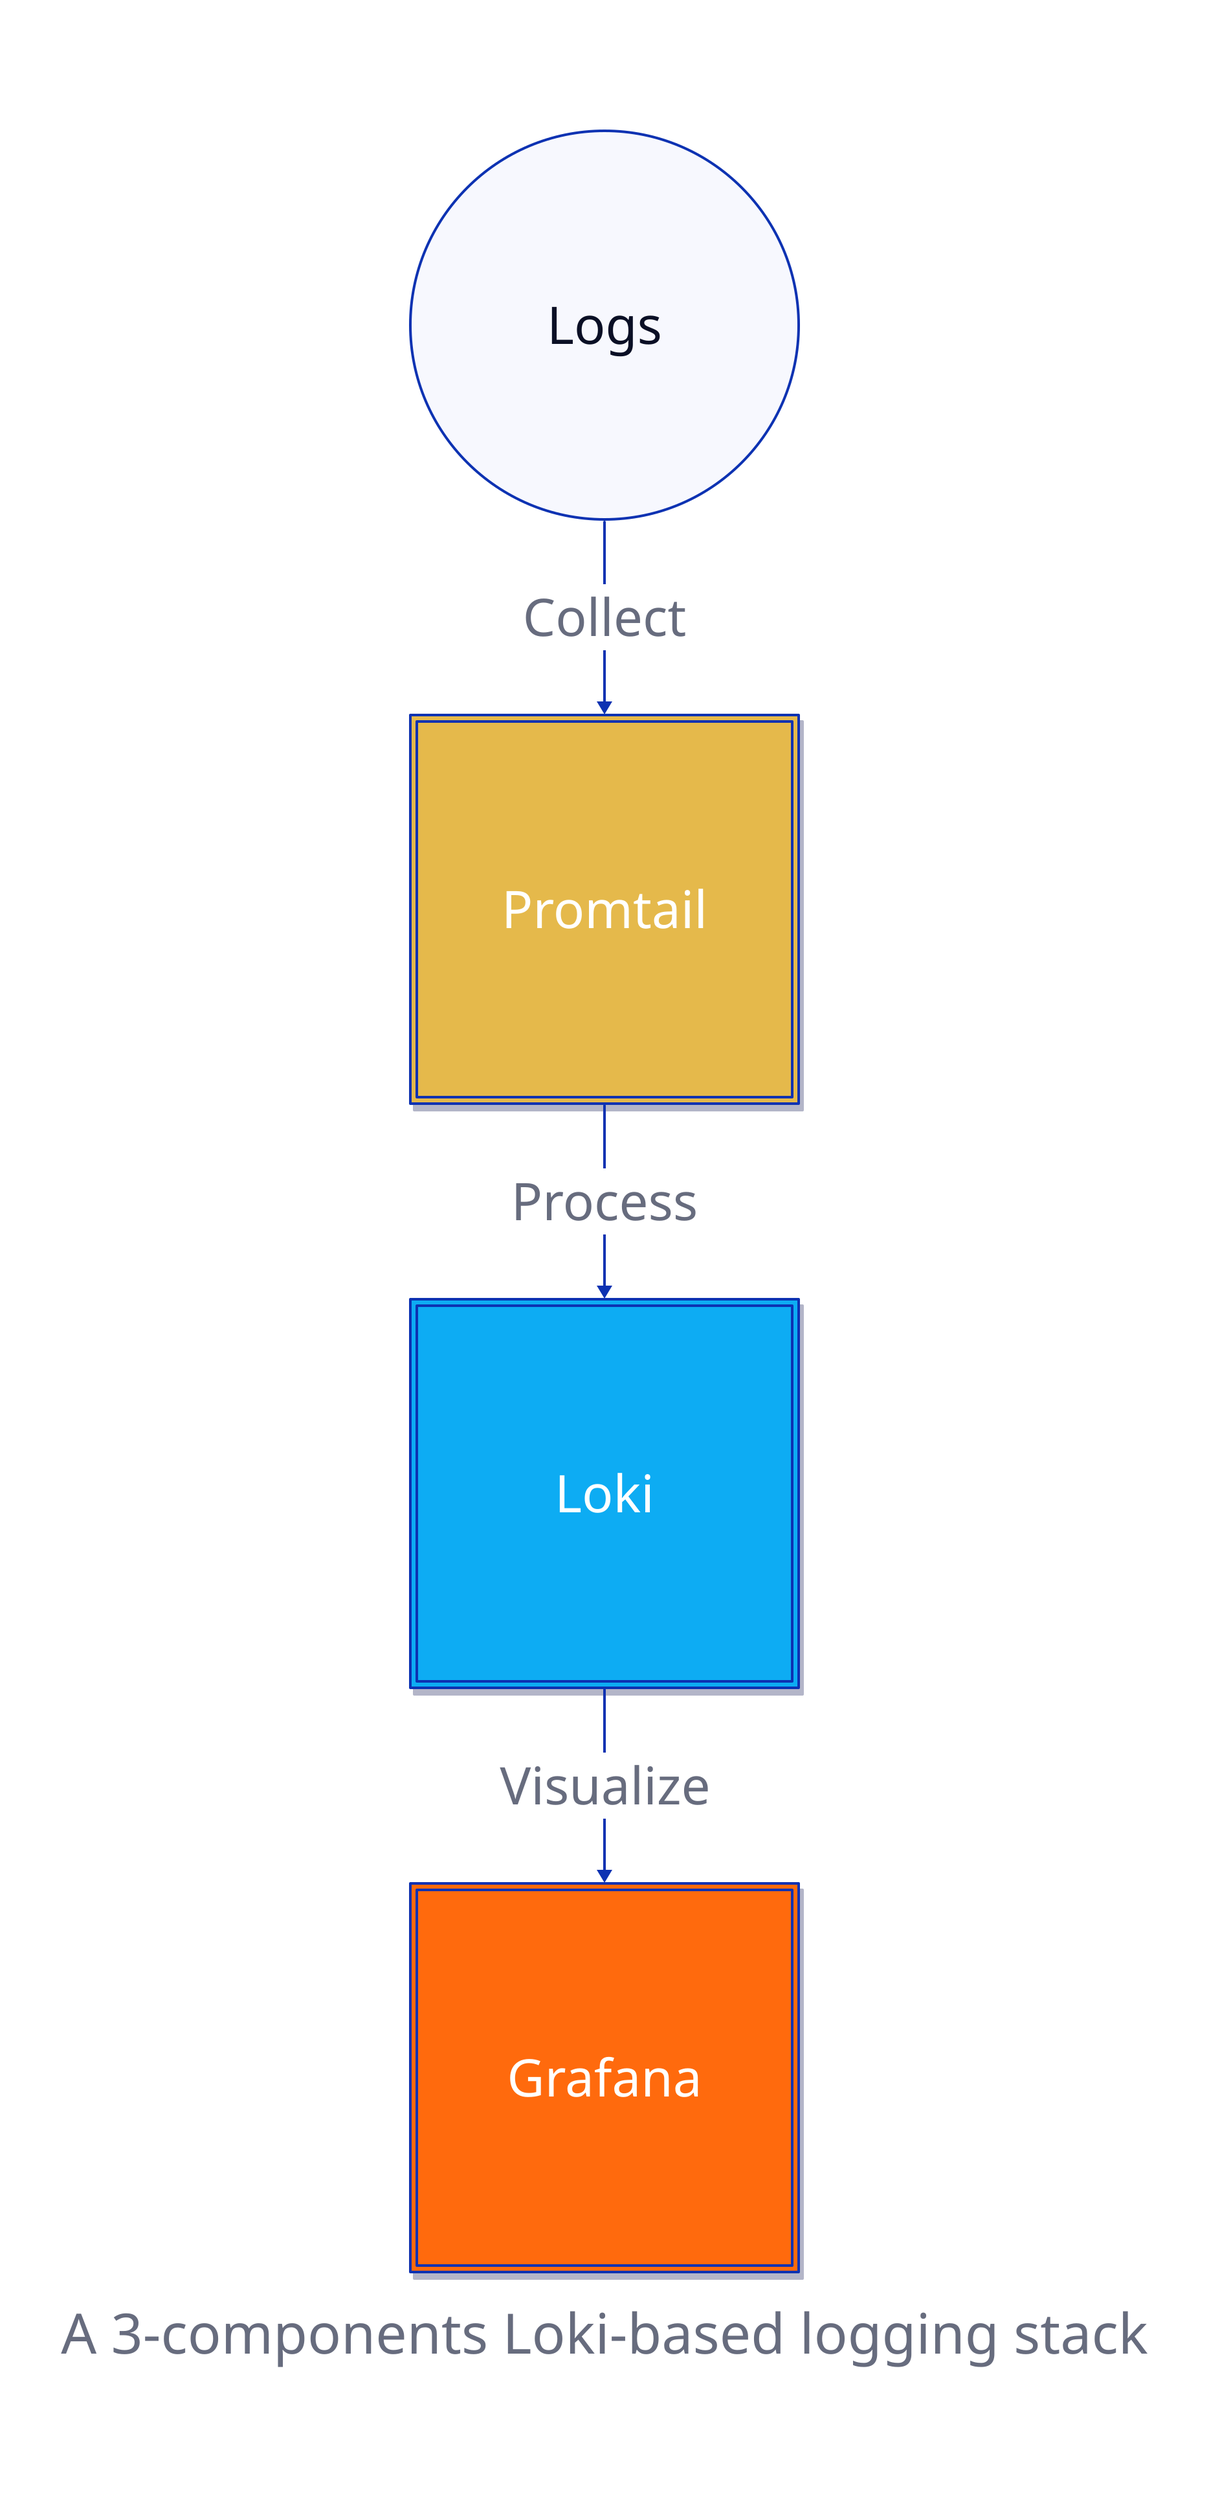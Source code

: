 classes: {
  logs: {
    label: "Logs"
    shape: circle
    width: 300
    height: 300
    style: {
      # double-border: true
      # shadow: true
      # fill: "#e5b94b"
      # font-color: white
      font-size: 40
    }
  }
  promtail: {
    label: "Promtail"
    shape: rectangle
    width: 300
    height: 300
    style: {
      double-border: true
      shadow: true
      fill: "#e5b94b"
      font-color: white
      font-size: 40
    }
  }
  loki: {
    label: "Loki"
    shape: square
    width: 300
    height: 300
    style: {
      double-border: true
      shadow: true
      fill: "#0facf3"
      font-color: white
      font-size: 40
    }
  }
  grafana: {
    label: "Grafana"
    shape: square
    # near: 
    width: 300
    height: 300
    style: {
      double-border: true
      shadow: true
      fill: "#ff6a07"
      font-color: white
      font-size: 40
    }
  }
}

logs.class: logs
promtail.class: promtail
loki.class: loki
grafana.class: grafana

logs -> promtail: Collect {
  style: {
    font-size: 40
  }
}
promtail -> loki: Process {
  style: {
    font-size: 40
  }
}
loki -> grafana: Visualize {
  style: {
    font-size: 40
  }
}

title1: A 3-components Loki-based logging stack {
  shape: text
  near: bottom-center
  style: {
    font-size: 43
    italic: true
  }
}

